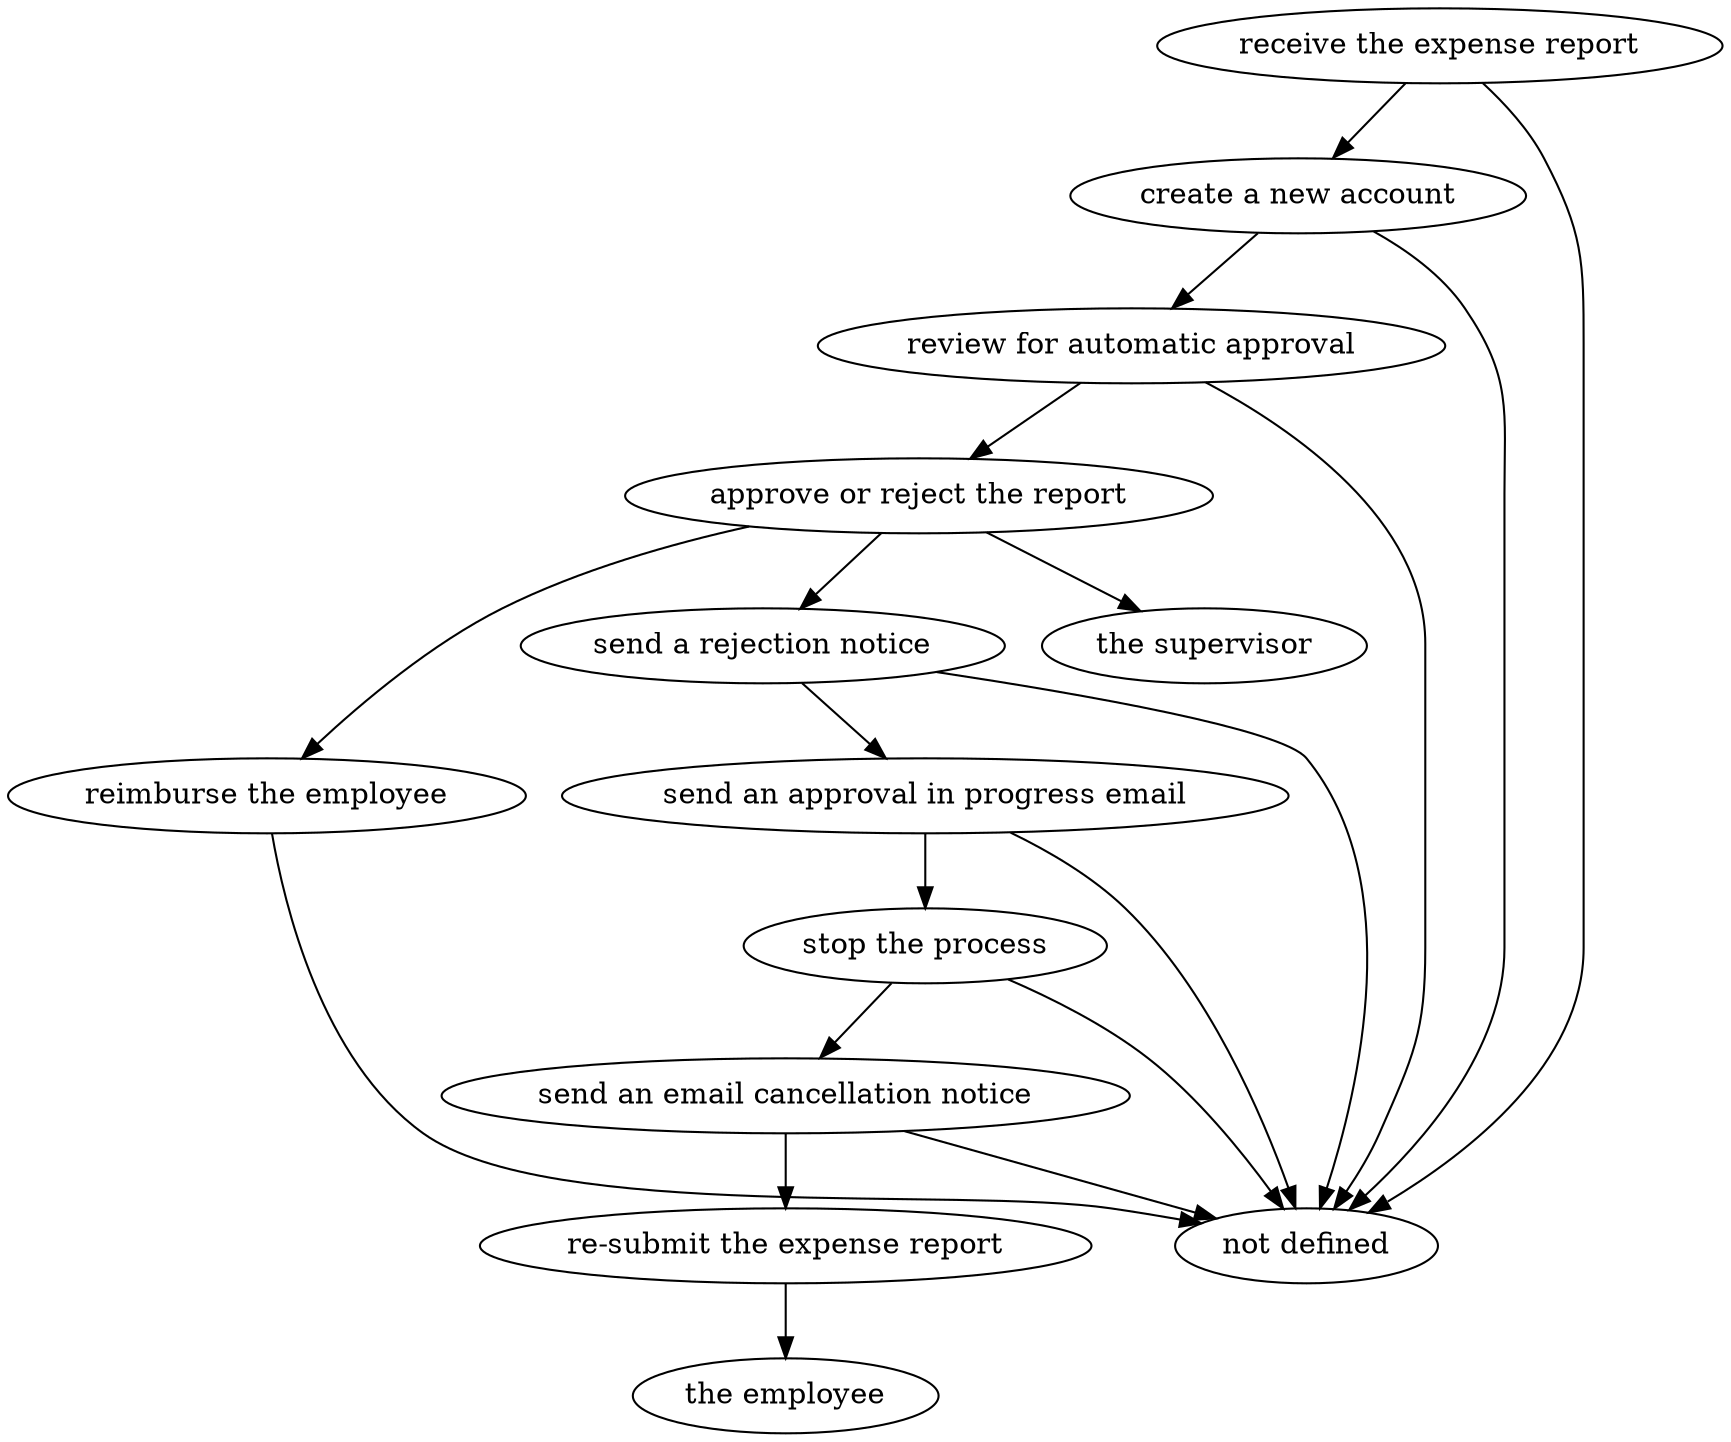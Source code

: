 strict digraph "doc-9.5" {
	graph [name="doc-9.5"];
	"receive the expense report"	[attrs="{'type': 'Activity', 'label': 'receive the expense report'}"];
	"create a new account"	[attrs="{'type': 'Activity', 'label': 'create a new account'}"];
	"receive the expense report" -> "create a new account"	[attrs="{'type': 'flow', 'label': 'flow'}"];
	"not defined"	[attrs="{'type': 'Actor', 'label': 'not defined'}"];
	"receive the expense report" -> "not defined"	[attrs="{'type': 'actor performer', 'label': 'actor performer'}"];
	"review for automatic approval"	[attrs="{'type': 'Activity', 'label': 'review for automatic approval'}"];
	"create a new account" -> "review for automatic approval"	[attrs="{'type': 'flow', 'label': 'flow'}"];
	"create a new account" -> "not defined"	[attrs="{'type': 'actor performer', 'label': 'actor performer'}"];
	"approve or reject the report"	[attrs="{'type': 'Activity', 'label': 'approve or reject the report'}"];
	"review for automatic approval" -> "approve or reject the report"	[attrs="{'type': 'flow', 'label': 'flow'}"];
	"review for automatic approval" -> "not defined"	[attrs="{'type': 'actor performer', 'label': 'actor performer'}"];
	"send a rejection notice"	[attrs="{'type': 'Activity', 'label': 'send a rejection notice'}"];
	"approve or reject the report" -> "send a rejection notice"	[attrs="{'type': 'flow', 'label': 'flow'}"];
	"reimburse the employee"	[attrs="{'type': 'Activity', 'label': 'reimburse the employee'}"];
	"approve or reject the report" -> "reimburse the employee"	[attrs="{'type': 'flow', 'label': 'flow'}"];
	"the supervisor"	[attrs="{'type': 'Actor', 'label': 'the supervisor'}"];
	"approve or reject the report" -> "the supervisor"	[attrs="{'type': 'actor performer', 'label': 'actor performer'}"];
	"send an approval in progress email"	[attrs="{'type': 'Activity', 'label': 'send an approval in progress email'}"];
	"send a rejection notice" -> "send an approval in progress email"	[attrs="{'type': 'flow', 'label': 'flow'}"];
	"send a rejection notice" -> "not defined"	[attrs="{'type': 'actor performer', 'label': 'actor performer'}"];
	"reimburse the employee" -> "not defined"	[attrs="{'type': 'actor performer', 'label': 'actor performer'}"];
	"stop the process"	[attrs="{'type': 'Activity', 'label': 'stop the process'}"];
	"send an approval in progress email" -> "stop the process"	[attrs="{'type': 'flow', 'label': 'flow'}"];
	"send an approval in progress email" -> "not defined"	[attrs="{'type': 'actor performer', 'label': 'actor performer'}"];
	"send an email cancellation notice"	[attrs="{'type': 'Activity', 'label': 'send an email cancellation notice'}"];
	"stop the process" -> "send an email cancellation notice"	[attrs="{'type': 'flow', 'label': 'flow'}"];
	"stop the process" -> "not defined"	[attrs="{'type': 'actor performer', 'label': 'actor performer'}"];
	"re-submit the expense report"	[attrs="{'type': 'Activity', 'label': 're-submit the expense report'}"];
	"send an email cancellation notice" -> "re-submit the expense report"	[attrs="{'type': 'flow', 'label': 'flow'}"];
	"send an email cancellation notice" -> "not defined"	[attrs="{'type': 'actor performer', 'label': 'actor performer'}"];
	"the employee"	[attrs="{'type': 'Actor', 'label': 'the employee'}"];
	"re-submit the expense report" -> "the employee"	[attrs="{'type': 'actor performer', 'label': 'actor performer'}"];
}
